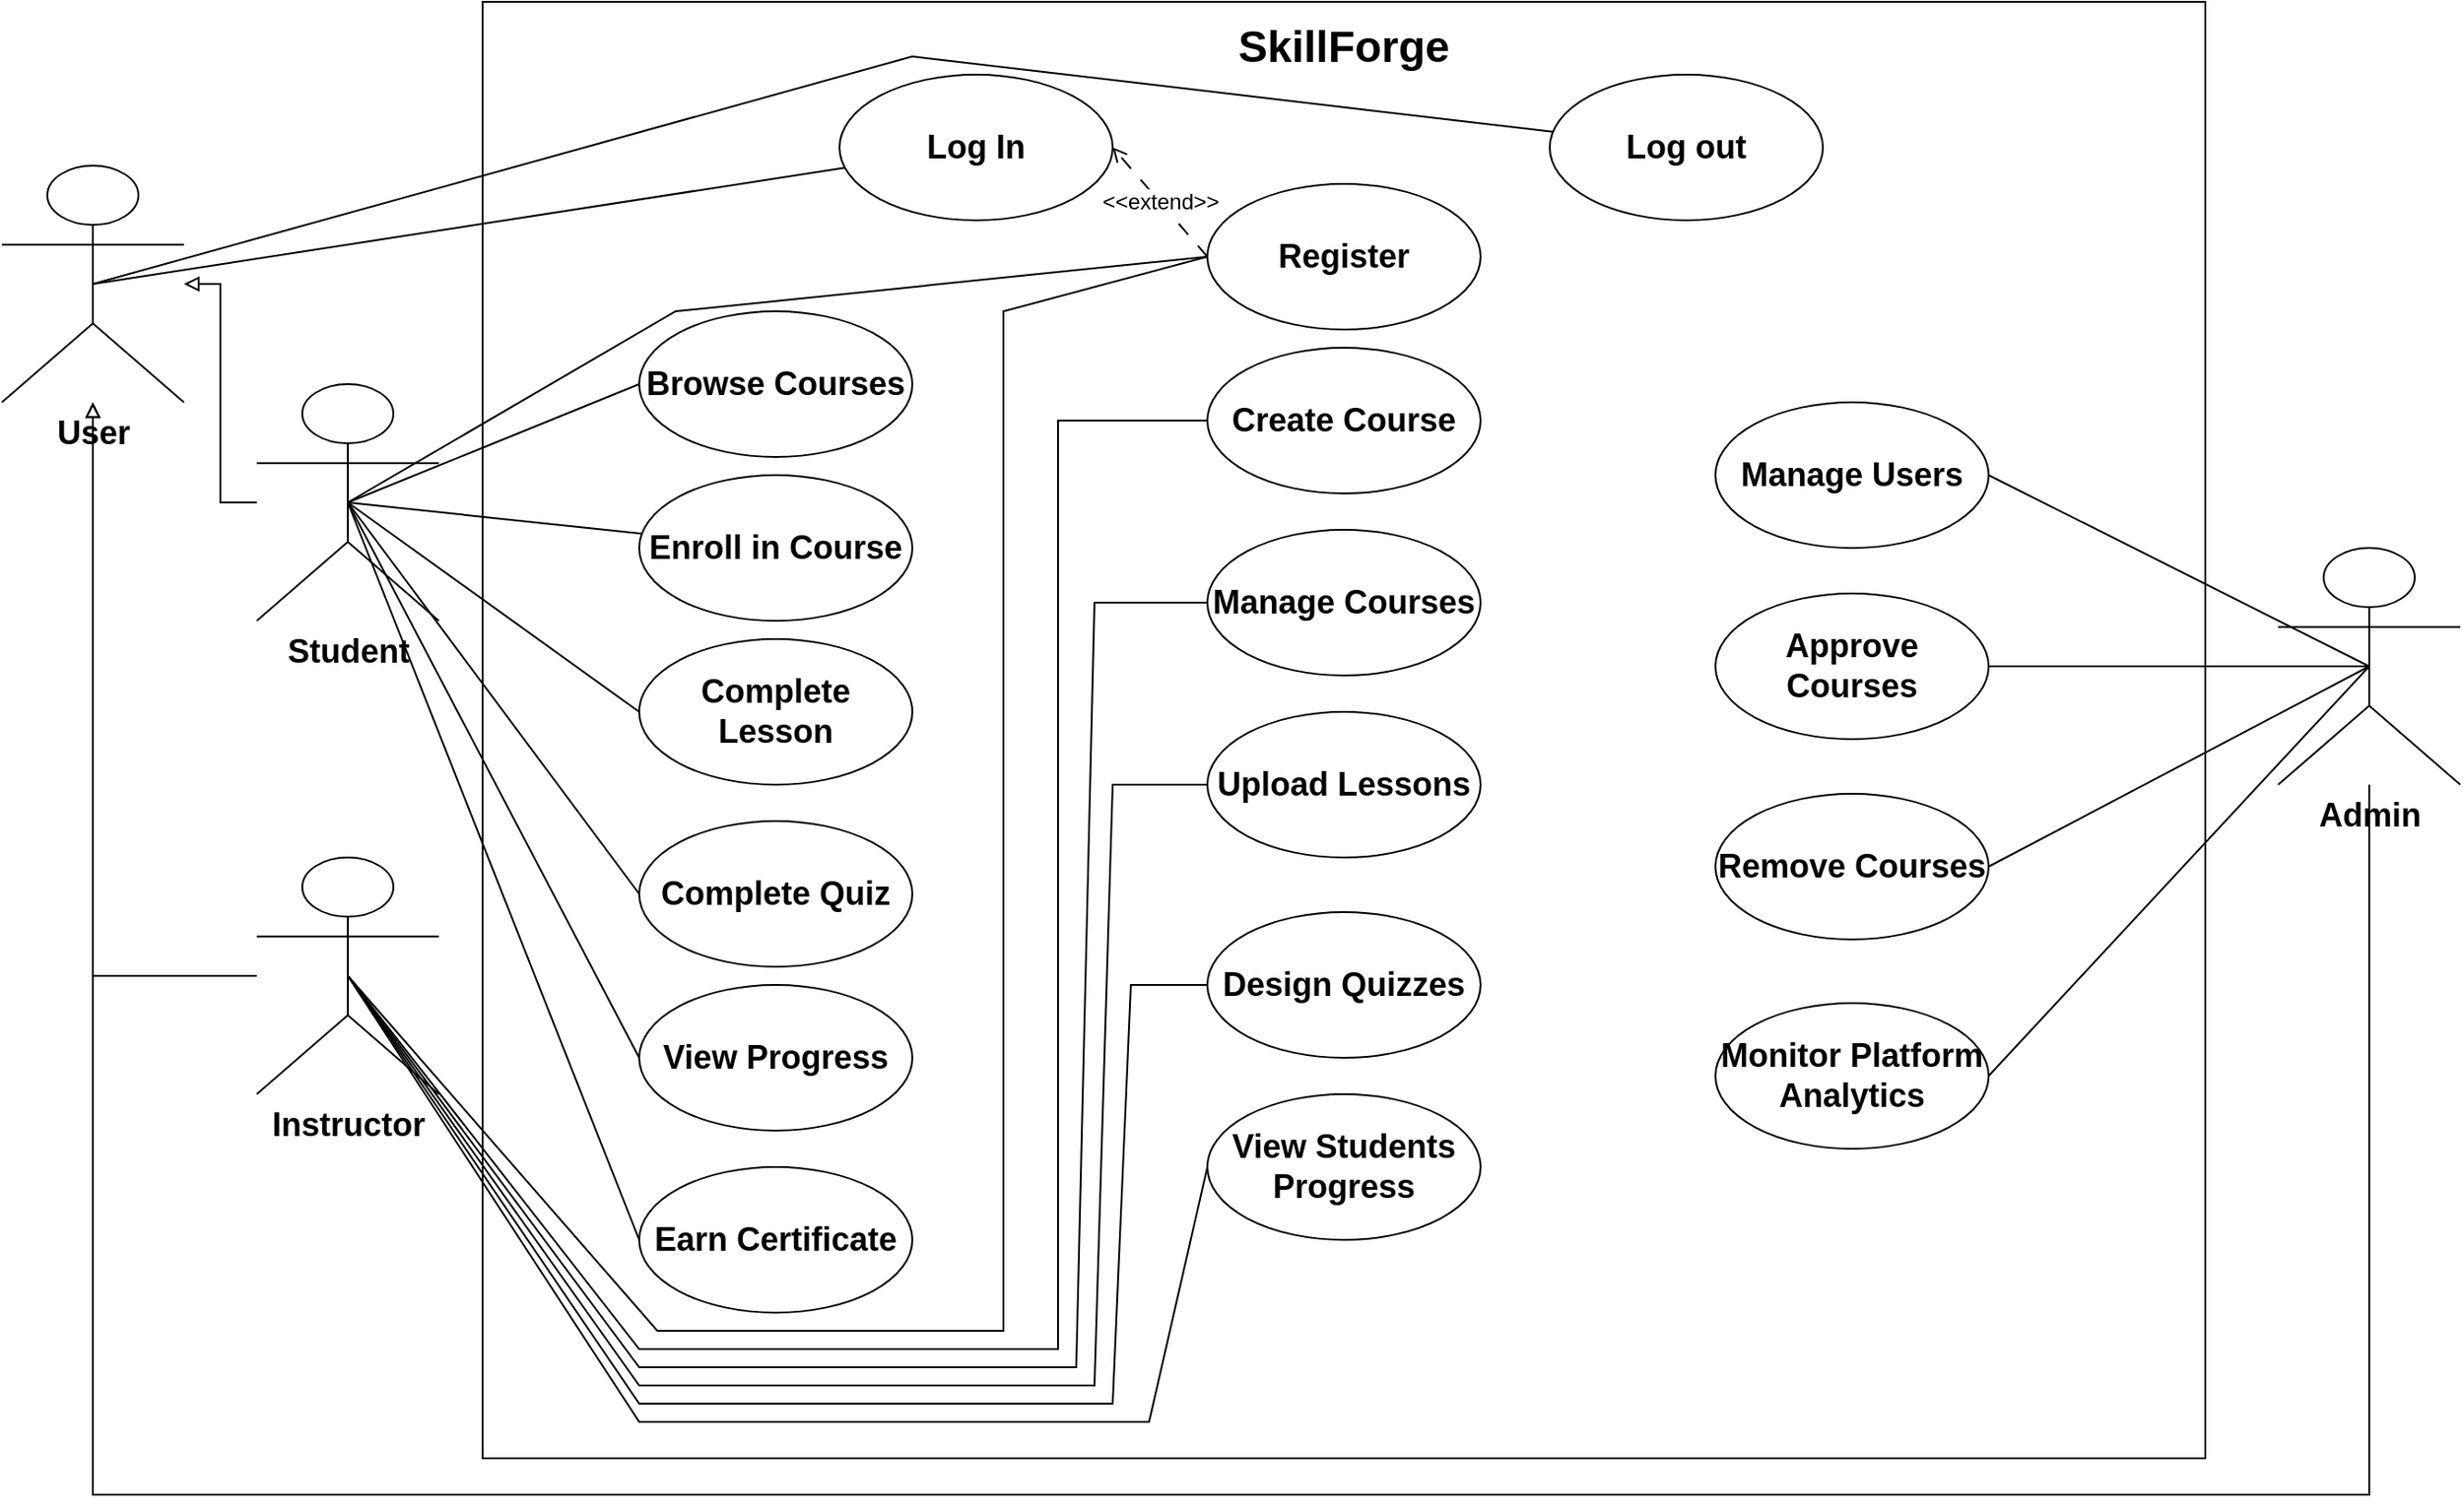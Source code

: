 <mxfile version="28.2.8">
  <diagram name="Page-1" id="nNE7cXkLWbT5HRCkaGo4">
    <mxGraphModel dx="1402" dy="902" grid="1" gridSize="10" guides="1" tooltips="1" connect="1" arrows="1" fold="1" page="1" pageScale="1" pageWidth="827" pageHeight="1169" math="0" shadow="0">
      <root>
        <mxCell id="0" />
        <mxCell id="1" parent="0" />
        <mxCell id="-XhT5Pp7xZniYWt6SDc9-1" value="" style="rounded=0;whiteSpace=wrap;html=1;direction=south;labelPosition=center;verticalLabelPosition=middle;align=center;verticalAlign=middle;" vertex="1" parent="1">
          <mxGeometry x="414" y="200" width="946" height="800" as="geometry" />
        </mxCell>
        <mxCell id="-XhT5Pp7xZniYWt6SDc9-3" value="&lt;font style=&quot;font-size: 24px;&quot;&gt;&lt;b style=&quot;&quot;&gt;SkillForge&lt;/b&gt;&lt;/font&gt;" style="text;html=1;whiteSpace=wrap;strokeColor=none;fillColor=none;align=center;verticalAlign=middle;rounded=0;" vertex="1" parent="1">
          <mxGeometry x="797" y="210" width="180" height="30" as="geometry" />
        </mxCell>
        <mxCell id="-XhT5Pp7xZniYWt6SDc9-173" style="edgeStyle=orthogonalEdgeStyle;rounded=0;orthogonalLoop=1;jettySize=auto;html=1;endArrow=block;endFill=0;" edge="1" parent="1" source="-XhT5Pp7xZniYWt6SDc9-5" target="-XhT5Pp7xZniYWt6SDc9-8">
          <mxGeometry relative="1" as="geometry">
            <Array as="points">
              <mxPoint x="1450" y="1020" />
              <mxPoint x="200" y="1020" />
            </Array>
          </mxGeometry>
        </mxCell>
        <mxCell id="-XhT5Pp7xZniYWt6SDc9-5" value="&lt;font style=&quot;font-size: 18px;&quot;&gt;&lt;b&gt;Admin&lt;/b&gt;&lt;/font&gt;" style="shape=umlActor;verticalLabelPosition=bottom;verticalAlign=top;html=1;outlineConnect=0;" vertex="1" parent="1">
          <mxGeometry x="1400" y="500" width="100" height="130" as="geometry" />
        </mxCell>
        <mxCell id="-XhT5Pp7xZniYWt6SDc9-147" style="edgeStyle=orthogonalEdgeStyle;rounded=0;orthogonalLoop=1;jettySize=auto;html=1;endArrow=block;endFill=0;" edge="1" parent="1" source="-XhT5Pp7xZniYWt6SDc9-6" target="-XhT5Pp7xZniYWt6SDc9-8">
          <mxGeometry relative="1" as="geometry" />
        </mxCell>
        <mxCell id="-XhT5Pp7xZniYWt6SDc9-6" value="&lt;font style=&quot;font-size: 18px;&quot;&gt;&lt;b&gt;Instructor&lt;/b&gt;&lt;/font&gt;" style="shape=umlActor;verticalLabelPosition=bottom;verticalAlign=top;html=1;outlineConnect=0;" vertex="1" parent="1">
          <mxGeometry x="290" y="670" width="100" height="130" as="geometry" />
        </mxCell>
        <mxCell id="-XhT5Pp7xZniYWt6SDc9-146" style="edgeStyle=orthogonalEdgeStyle;rounded=0;orthogonalLoop=1;jettySize=auto;html=1;endArrow=block;endFill=0;" edge="1" parent="1" source="-XhT5Pp7xZniYWt6SDc9-7" target="-XhT5Pp7xZniYWt6SDc9-8">
          <mxGeometry relative="1" as="geometry" />
        </mxCell>
        <mxCell id="-XhT5Pp7xZniYWt6SDc9-7" value="&lt;font style=&quot;font-size: 18px;&quot;&gt;&lt;b&gt;Student&lt;/b&gt;&lt;/font&gt;" style="shape=umlActor;verticalLabelPosition=bottom;verticalAlign=top;html=1;outlineConnect=0;" vertex="1" parent="1">
          <mxGeometry x="290" y="410" width="100" height="130" as="geometry" />
        </mxCell>
        <mxCell id="-XhT5Pp7xZniYWt6SDc9-8" value="&lt;font style=&quot;font-size: 18px;&quot;&gt;&lt;b&gt;User&lt;/b&gt;&lt;/font&gt;" style="shape=umlActor;verticalLabelPosition=bottom;verticalAlign=top;html=1;outlineConnect=0;fontSize=12;" vertex="1" parent="1">
          <mxGeometry x="150" y="290" width="100" height="130" as="geometry" />
        </mxCell>
        <mxCell id="-XhT5Pp7xZniYWt6SDc9-62" value="&lt;font style=&quot;font-size: 18px;&quot;&gt;&lt;b&gt;Browse Courses&lt;/b&gt;&lt;/font&gt;" style="ellipse;whiteSpace=wrap;html=1;" vertex="1" parent="1">
          <mxGeometry x="500" y="370" width="150" height="80" as="geometry" />
        </mxCell>
        <mxCell id="-XhT5Pp7xZniYWt6SDc9-87" style="edgeStyle=orthogonalEdgeStyle;rounded=0;orthogonalLoop=1;jettySize=auto;html=1;exitX=0.5;exitY=1;exitDx=0;exitDy=0;" edge="1" parent="1" source="-XhT5Pp7xZniYWt6SDc9-3" target="-XhT5Pp7xZniYWt6SDc9-3">
          <mxGeometry relative="1" as="geometry" />
        </mxCell>
        <mxCell id="-XhT5Pp7xZniYWt6SDc9-98" style="edgeStyle=orthogonalEdgeStyle;rounded=0;orthogonalLoop=1;jettySize=auto;html=1;exitX=0.5;exitY=1;exitDx=0;exitDy=0;" edge="1" parent="1">
          <mxGeometry relative="1" as="geometry">
            <mxPoint x="877.5" y="500" as="sourcePoint" />
            <mxPoint x="877.5" y="500" as="targetPoint" />
          </mxGeometry>
        </mxCell>
        <mxCell id="-XhT5Pp7xZniYWt6SDc9-129" value="&lt;span style=&quot;font-size: 18px;&quot;&gt;&lt;b&gt;Enroll in Course&lt;/b&gt;&lt;/span&gt;" style="ellipse;whiteSpace=wrap;html=1;" vertex="1" parent="1">
          <mxGeometry x="500" y="460" width="150" height="80" as="geometry" />
        </mxCell>
        <mxCell id="-XhT5Pp7xZniYWt6SDc9-130" value="&lt;span style=&quot;font-size: 18px;&quot;&gt;&lt;b&gt;Complete Lesson&lt;/b&gt;&lt;/span&gt;" style="ellipse;whiteSpace=wrap;html=1;" vertex="1" parent="1">
          <mxGeometry x="500" y="550" width="150" height="80" as="geometry" />
        </mxCell>
        <mxCell id="-XhT5Pp7xZniYWt6SDc9-131" value="&lt;span style=&quot;font-size: 18px;&quot;&gt;&lt;b&gt;Complete Quiz&lt;/b&gt;&lt;/span&gt;" style="ellipse;whiteSpace=wrap;html=1;" vertex="1" parent="1">
          <mxGeometry x="500" y="650" width="150" height="80" as="geometry" />
        </mxCell>
        <mxCell id="-XhT5Pp7xZniYWt6SDc9-132" value="&lt;span style=&quot;font-size: 18px;&quot;&gt;&lt;b&gt;View Progress&lt;/b&gt;&lt;/span&gt;" style="ellipse;whiteSpace=wrap;html=1;" vertex="1" parent="1">
          <mxGeometry x="500" y="740" width="150" height="80" as="geometry" />
        </mxCell>
        <mxCell id="-XhT5Pp7xZniYWt6SDc9-133" value="&lt;span style=&quot;font-size: 18px;&quot;&gt;&lt;b&gt;Earn Certificate&lt;/b&gt;&lt;/span&gt;" style="ellipse;whiteSpace=wrap;html=1;" vertex="1" parent="1">
          <mxGeometry x="500" y="840" width="150" height="80" as="geometry" />
        </mxCell>
        <mxCell id="-XhT5Pp7xZniYWt6SDc9-134" value="&lt;span style=&quot;font-size: 18px;&quot;&gt;&lt;b&gt;Create Course&lt;/b&gt;&lt;/span&gt;" style="ellipse;whiteSpace=wrap;html=1;" vertex="1" parent="1">
          <mxGeometry x="812" y="390" width="150" height="80" as="geometry" />
        </mxCell>
        <mxCell id="-XhT5Pp7xZniYWt6SDc9-135" value="&lt;span style=&quot;font-size: 18px;&quot;&gt;&lt;b&gt;Manage Courses&lt;/b&gt;&lt;/span&gt;" style="ellipse;whiteSpace=wrap;html=1;" vertex="1" parent="1">
          <mxGeometry x="812" y="490" width="150" height="80" as="geometry" />
        </mxCell>
        <mxCell id="-XhT5Pp7xZniYWt6SDc9-136" value="&lt;span style=&quot;font-size: 18px;&quot;&gt;&lt;b&gt;Upload Lessons&lt;/b&gt;&lt;/span&gt;" style="ellipse;whiteSpace=wrap;html=1;" vertex="1" parent="1">
          <mxGeometry x="812" y="590" width="150" height="80" as="geometry" />
        </mxCell>
        <mxCell id="-XhT5Pp7xZniYWt6SDc9-137" value="&lt;span style=&quot;font-size: 18px;&quot;&gt;&lt;b&gt;Design Quizzes&lt;/b&gt;&lt;/span&gt;" style="ellipse;whiteSpace=wrap;html=1;" vertex="1" parent="1">
          <mxGeometry x="812" y="700" width="150" height="80" as="geometry" />
        </mxCell>
        <mxCell id="-XhT5Pp7xZniYWt6SDc9-138" value="&lt;span style=&quot;font-size: 18px;&quot;&gt;&lt;b&gt;View Students Progress&lt;/b&gt;&lt;/span&gt;" style="ellipse;whiteSpace=wrap;html=1;" vertex="1" parent="1">
          <mxGeometry x="812" y="800" width="150" height="80" as="geometry" />
        </mxCell>
        <mxCell id="-XhT5Pp7xZniYWt6SDc9-139" value="&lt;font style=&quot;font-size: 18px;&quot;&gt;&lt;b&gt;Log In&lt;/b&gt;&lt;/font&gt;" style="ellipse;whiteSpace=wrap;html=1;" vertex="1" parent="1">
          <mxGeometry x="610" y="240" width="150" height="80" as="geometry" />
        </mxCell>
        <mxCell id="-XhT5Pp7xZniYWt6SDc9-140" value="&lt;b&gt;&lt;font style=&quot;font-size: 18px;&quot;&gt;Register&lt;/font&gt;&lt;/b&gt;" style="ellipse;whiteSpace=wrap;html=1;" vertex="1" parent="1">
          <mxGeometry x="812" y="300" width="150" height="80" as="geometry" />
        </mxCell>
        <mxCell id="-XhT5Pp7xZniYWt6SDc9-141" value="&lt;b&gt;&lt;font style=&quot;font-size: 18px;&quot;&gt;Log out&lt;/font&gt;&lt;/b&gt;" style="ellipse;whiteSpace=wrap;html=1;" vertex="1" parent="1">
          <mxGeometry x="1000" y="240" width="150" height="80" as="geometry" />
        </mxCell>
        <mxCell id="-XhT5Pp7xZniYWt6SDc9-142" value="&lt;font style=&quot;font-size: 18px;&quot;&gt;&lt;b style=&quot;&quot;&gt;Manage Users&lt;/b&gt;&lt;/font&gt;" style="ellipse;whiteSpace=wrap;html=1;" vertex="1" parent="1">
          <mxGeometry x="1091" y="420" width="150" height="80" as="geometry" />
        </mxCell>
        <mxCell id="-XhT5Pp7xZniYWt6SDc9-143" value="&lt;span style=&quot;font-size: 18px;&quot;&gt;&lt;b&gt;Approve Courses&lt;/b&gt;&lt;/span&gt;" style="ellipse;whiteSpace=wrap;html=1;" vertex="1" parent="1">
          <mxGeometry x="1091" y="525" width="150" height="80" as="geometry" />
        </mxCell>
        <mxCell id="-XhT5Pp7xZniYWt6SDc9-144" value="&lt;span style=&quot;font-size: 18px;&quot;&gt;&lt;b&gt;Remove Courses&lt;/b&gt;&lt;/span&gt;" style="ellipse;whiteSpace=wrap;html=1;" vertex="1" parent="1">
          <mxGeometry x="1091" y="635" width="150" height="80" as="geometry" />
        </mxCell>
        <mxCell id="-XhT5Pp7xZniYWt6SDc9-145" value="&lt;span style=&quot;font-size: 18px;&quot;&gt;&lt;b&gt;Monitor Platform Analytics&lt;/b&gt;&lt;/span&gt;" style="ellipse;whiteSpace=wrap;html=1;" vertex="1" parent="1">
          <mxGeometry x="1091" y="750" width="150" height="80" as="geometry" />
        </mxCell>
        <mxCell id="-XhT5Pp7xZniYWt6SDc9-149" value="" style="endArrow=none;html=1;rounded=0;exitX=0.5;exitY=0.5;exitDx=0;exitDy=0;exitPerimeter=0;" edge="1" parent="1" source="-XhT5Pp7xZniYWt6SDc9-8" target="-XhT5Pp7xZniYWt6SDc9-139">
          <mxGeometry width="50" height="50" relative="1" as="geometry">
            <mxPoint x="800" y="630" as="sourcePoint" />
            <mxPoint x="850" y="580" as="targetPoint" />
          </mxGeometry>
        </mxCell>
        <mxCell id="-XhT5Pp7xZniYWt6SDc9-151" value="" style="endArrow=none;html=1;rounded=0;exitX=0.5;exitY=0.5;exitDx=0;exitDy=0;exitPerimeter=0;" edge="1" parent="1" source="-XhT5Pp7xZniYWt6SDc9-8" target="-XhT5Pp7xZniYWt6SDc9-141">
          <mxGeometry width="50" height="50" relative="1" as="geometry">
            <mxPoint x="800" y="630" as="sourcePoint" />
            <mxPoint x="850" y="580" as="targetPoint" />
            <Array as="points">
              <mxPoint x="650" y="230" />
            </Array>
          </mxGeometry>
        </mxCell>
        <mxCell id="-XhT5Pp7xZniYWt6SDc9-152" value="" style="endArrow=none;html=1;rounded=0;exitX=0.5;exitY=0.5;exitDx=0;exitDy=0;exitPerimeter=0;entryX=0;entryY=0.5;entryDx=0;entryDy=0;" edge="1" parent="1" source="-XhT5Pp7xZniYWt6SDc9-7" target="-XhT5Pp7xZniYWt6SDc9-140">
          <mxGeometry width="50" height="50" relative="1" as="geometry">
            <mxPoint x="800" y="630" as="sourcePoint" />
            <mxPoint x="850" y="580" as="targetPoint" />
            <Array as="points">
              <mxPoint x="520" y="370" />
            </Array>
          </mxGeometry>
        </mxCell>
        <mxCell id="-XhT5Pp7xZniYWt6SDc9-155" value="" style="endArrow=none;html=1;rounded=0;exitX=0.5;exitY=0.5;exitDx=0;exitDy=0;exitPerimeter=0;entryX=0;entryY=0.5;entryDx=0;entryDy=0;" edge="1" parent="1" source="-XhT5Pp7xZniYWt6SDc9-7" target="-XhT5Pp7xZniYWt6SDc9-62">
          <mxGeometry width="50" height="50" relative="1" as="geometry">
            <mxPoint x="800" y="630" as="sourcePoint" />
            <mxPoint x="850" y="580" as="targetPoint" />
          </mxGeometry>
        </mxCell>
        <mxCell id="-XhT5Pp7xZniYWt6SDc9-156" value="" style="endArrow=none;html=1;rounded=0;exitX=0.5;exitY=0.5;exitDx=0;exitDy=0;exitPerimeter=0;" edge="1" parent="1" source="-XhT5Pp7xZniYWt6SDc9-7" target="-XhT5Pp7xZniYWt6SDc9-129">
          <mxGeometry width="50" height="50" relative="1" as="geometry">
            <mxPoint x="800" y="630" as="sourcePoint" />
            <mxPoint x="850" y="580" as="targetPoint" />
          </mxGeometry>
        </mxCell>
        <mxCell id="-XhT5Pp7xZniYWt6SDc9-157" value="" style="endArrow=none;html=1;rounded=0;exitX=0.5;exitY=0.5;exitDx=0;exitDy=0;exitPerimeter=0;entryX=0;entryY=0.5;entryDx=0;entryDy=0;" edge="1" parent="1" source="-XhT5Pp7xZniYWt6SDc9-7" target="-XhT5Pp7xZniYWt6SDc9-130">
          <mxGeometry width="50" height="50" relative="1" as="geometry">
            <mxPoint x="800" y="630" as="sourcePoint" />
            <mxPoint x="850" y="580" as="targetPoint" />
          </mxGeometry>
        </mxCell>
        <mxCell id="-XhT5Pp7xZniYWt6SDc9-158" value="" style="endArrow=none;html=1;rounded=0;exitX=0.5;exitY=0.5;exitDx=0;exitDy=0;exitPerimeter=0;entryX=0;entryY=0.5;entryDx=0;entryDy=0;" edge="1" parent="1" source="-XhT5Pp7xZniYWt6SDc9-7" target="-XhT5Pp7xZniYWt6SDc9-131">
          <mxGeometry width="50" height="50" relative="1" as="geometry">
            <mxPoint x="800" y="630" as="sourcePoint" />
            <mxPoint x="850" y="580" as="targetPoint" />
          </mxGeometry>
        </mxCell>
        <mxCell id="-XhT5Pp7xZniYWt6SDc9-159" value="" style="endArrow=none;html=1;rounded=0;exitX=0.5;exitY=0.5;exitDx=0;exitDy=0;exitPerimeter=0;entryX=0;entryY=0.5;entryDx=0;entryDy=0;" edge="1" parent="1" source="-XhT5Pp7xZniYWt6SDc9-7" target="-XhT5Pp7xZniYWt6SDc9-132">
          <mxGeometry width="50" height="50" relative="1" as="geometry">
            <mxPoint x="800" y="630" as="sourcePoint" />
            <mxPoint x="850" y="580" as="targetPoint" />
          </mxGeometry>
        </mxCell>
        <mxCell id="-XhT5Pp7xZniYWt6SDc9-160" value="" style="endArrow=none;html=1;rounded=0;exitX=0.5;exitY=0.5;exitDx=0;exitDy=0;exitPerimeter=0;entryX=0;entryY=0.5;entryDx=0;entryDy=0;" edge="1" parent="1" source="-XhT5Pp7xZniYWt6SDc9-7" target="-XhT5Pp7xZniYWt6SDc9-133">
          <mxGeometry width="50" height="50" relative="1" as="geometry">
            <mxPoint x="800" y="630" as="sourcePoint" />
            <mxPoint x="850" y="580" as="targetPoint" />
          </mxGeometry>
        </mxCell>
        <mxCell id="-XhT5Pp7xZniYWt6SDc9-166" value="" style="endArrow=none;html=1;rounded=0;exitX=0.5;exitY=0.5;exitDx=0;exitDy=0;exitPerimeter=0;entryX=0;entryY=0.5;entryDx=0;entryDy=0;" edge="1" parent="1" source="-XhT5Pp7xZniYWt6SDc9-6" target="-XhT5Pp7xZniYWt6SDc9-140">
          <mxGeometry width="50" height="50" relative="1" as="geometry">
            <mxPoint x="750" y="630" as="sourcePoint" />
            <mxPoint x="800" y="580" as="targetPoint" />
            <Array as="points">
              <mxPoint x="510" y="930" />
              <mxPoint x="610" y="930" />
              <mxPoint x="700" y="930" />
              <mxPoint x="700" y="640" />
              <mxPoint x="700" y="370" />
            </Array>
          </mxGeometry>
        </mxCell>
        <mxCell id="-XhT5Pp7xZniYWt6SDc9-167" value="" style="endArrow=none;html=1;rounded=0;exitX=0.5;exitY=0.5;exitDx=0;exitDy=0;exitPerimeter=0;entryX=0;entryY=0.5;entryDx=0;entryDy=0;" edge="1" parent="1" source="-XhT5Pp7xZniYWt6SDc9-6" target="-XhT5Pp7xZniYWt6SDc9-134">
          <mxGeometry width="50" height="50" relative="1" as="geometry">
            <mxPoint x="750" y="630" as="sourcePoint" />
            <mxPoint x="800" y="580" as="targetPoint" />
            <Array as="points">
              <mxPoint x="500" y="940" />
              <mxPoint x="730" y="940" />
              <mxPoint x="730" y="430" />
            </Array>
          </mxGeometry>
        </mxCell>
        <mxCell id="-XhT5Pp7xZniYWt6SDc9-168" value="" style="endArrow=none;html=1;rounded=0;exitX=0.5;exitY=0.5;exitDx=0;exitDy=0;exitPerimeter=0;entryX=0;entryY=0.5;entryDx=0;entryDy=0;" edge="1" parent="1" source="-XhT5Pp7xZniYWt6SDc9-6" target="-XhT5Pp7xZniYWt6SDc9-135">
          <mxGeometry width="50" height="50" relative="1" as="geometry">
            <mxPoint x="750" y="630" as="sourcePoint" />
            <mxPoint x="800" y="580" as="targetPoint" />
            <Array as="points">
              <mxPoint x="500" y="950" />
              <mxPoint x="740" y="950" />
              <mxPoint x="750" y="530" />
            </Array>
          </mxGeometry>
        </mxCell>
        <mxCell id="-XhT5Pp7xZniYWt6SDc9-169" value="" style="endArrow=none;html=1;rounded=0;exitX=0.5;exitY=0.5;exitDx=0;exitDy=0;exitPerimeter=0;entryX=0;entryY=0.5;entryDx=0;entryDy=0;" edge="1" parent="1" source="-XhT5Pp7xZniYWt6SDc9-6" target="-XhT5Pp7xZniYWt6SDc9-136">
          <mxGeometry width="50" height="50" relative="1" as="geometry">
            <mxPoint x="750" y="630" as="sourcePoint" />
            <mxPoint x="800" y="580" as="targetPoint" />
            <Array as="points">
              <mxPoint x="500" y="960" />
              <mxPoint x="750" y="960" />
              <mxPoint x="760" y="630" />
            </Array>
          </mxGeometry>
        </mxCell>
        <mxCell id="-XhT5Pp7xZniYWt6SDc9-170" value="" style="endArrow=none;html=1;rounded=0;exitX=0.5;exitY=0.5;exitDx=0;exitDy=0;exitPerimeter=0;entryX=0;entryY=0.5;entryDx=0;entryDy=0;" edge="1" parent="1" source="-XhT5Pp7xZniYWt6SDc9-6" target="-XhT5Pp7xZniYWt6SDc9-137">
          <mxGeometry width="50" height="50" relative="1" as="geometry">
            <mxPoint x="750" y="630" as="sourcePoint" />
            <mxPoint x="800" y="580" as="targetPoint" />
            <Array as="points">
              <mxPoint x="500" y="970" />
              <mxPoint x="760" y="970" />
              <mxPoint x="770" y="740" />
            </Array>
          </mxGeometry>
        </mxCell>
        <mxCell id="-XhT5Pp7xZniYWt6SDc9-171" value="" style="endArrow=none;html=1;rounded=0;exitX=0.5;exitY=0.5;exitDx=0;exitDy=0;exitPerimeter=0;entryX=0;entryY=0.5;entryDx=0;entryDy=0;" edge="1" parent="1" source="-XhT5Pp7xZniYWt6SDc9-6" target="-XhT5Pp7xZniYWt6SDc9-138">
          <mxGeometry width="50" height="50" relative="1" as="geometry">
            <mxPoint x="750" y="630" as="sourcePoint" />
            <mxPoint x="800" y="580" as="targetPoint" />
            <Array as="points">
              <mxPoint x="500" y="980" />
              <mxPoint x="780" y="980" />
            </Array>
          </mxGeometry>
        </mxCell>
        <mxCell id="-XhT5Pp7xZniYWt6SDc9-174" value="" style="endArrow=none;html=1;rounded=0;entryX=1;entryY=0.5;entryDx=0;entryDy=0;exitX=0.5;exitY=0.5;exitDx=0;exitDy=0;exitPerimeter=0;" edge="1" parent="1" source="-XhT5Pp7xZniYWt6SDc9-5" target="-XhT5Pp7xZniYWt6SDc9-142">
          <mxGeometry width="50" height="50" relative="1" as="geometry">
            <mxPoint x="750" y="630" as="sourcePoint" />
            <mxPoint x="800" y="580" as="targetPoint" />
          </mxGeometry>
        </mxCell>
        <mxCell id="-XhT5Pp7xZniYWt6SDc9-175" value="" style="endArrow=none;html=1;rounded=0;entryX=0.5;entryY=0.5;entryDx=0;entryDy=0;entryPerimeter=0;exitX=1;exitY=0.5;exitDx=0;exitDy=0;" edge="1" parent="1" source="-XhT5Pp7xZniYWt6SDc9-143" target="-XhT5Pp7xZniYWt6SDc9-5">
          <mxGeometry width="50" height="50" relative="1" as="geometry">
            <mxPoint x="750" y="630" as="sourcePoint" />
            <mxPoint x="800" y="580" as="targetPoint" />
          </mxGeometry>
        </mxCell>
        <mxCell id="-XhT5Pp7xZniYWt6SDc9-176" value="" style="endArrow=none;html=1;rounded=0;exitX=1;exitY=0.5;exitDx=0;exitDy=0;entryX=0.5;entryY=0.5;entryDx=0;entryDy=0;entryPerimeter=0;" edge="1" parent="1" source="-XhT5Pp7xZniYWt6SDc9-144" target="-XhT5Pp7xZniYWt6SDc9-5">
          <mxGeometry width="50" height="50" relative="1" as="geometry">
            <mxPoint x="750" y="630" as="sourcePoint" />
            <mxPoint x="800" y="580" as="targetPoint" />
          </mxGeometry>
        </mxCell>
        <mxCell id="-XhT5Pp7xZniYWt6SDc9-177" value="" style="endArrow=none;html=1;rounded=0;exitX=1;exitY=0.5;exitDx=0;exitDy=0;entryX=0.5;entryY=0.5;entryDx=0;entryDy=0;entryPerimeter=0;" edge="1" parent="1" source="-XhT5Pp7xZniYWt6SDc9-145" target="-XhT5Pp7xZniYWt6SDc9-5">
          <mxGeometry width="50" height="50" relative="1" as="geometry">
            <mxPoint x="750" y="630" as="sourcePoint" />
            <mxPoint x="800" y="580" as="targetPoint" />
          </mxGeometry>
        </mxCell>
        <mxCell id="-XhT5Pp7xZniYWt6SDc9-178" value="" style="endArrow=open;html=1;rounded=0;entryX=1;entryY=0.5;entryDx=0;entryDy=0;exitX=0;exitY=0.5;exitDx=0;exitDy=0;dashed=1;dashPattern=8 8;endFill=0;fontSize=11;" edge="1" parent="1" source="-XhT5Pp7xZniYWt6SDc9-140" target="-XhT5Pp7xZniYWt6SDc9-139">
          <mxGeometry width="50" height="50" relative="1" as="geometry">
            <mxPoint x="750" y="630" as="sourcePoint" />
            <mxPoint x="800" y="580" as="targetPoint" />
          </mxGeometry>
        </mxCell>
        <mxCell id="-XhT5Pp7xZniYWt6SDc9-179" value="&amp;lt;&amp;lt;extend&amp;gt;&amp;gt;" style="edgeLabel;html=1;align=center;verticalAlign=middle;resizable=0;points=[];fontSize=12;" vertex="1" connectable="0" parent="-XhT5Pp7xZniYWt6SDc9-178">
          <mxGeometry x="0.477" y="-3" relative="1" as="geometry">
            <mxPoint x="10" y="16" as="offset" />
          </mxGeometry>
        </mxCell>
      </root>
    </mxGraphModel>
  </diagram>
</mxfile>
